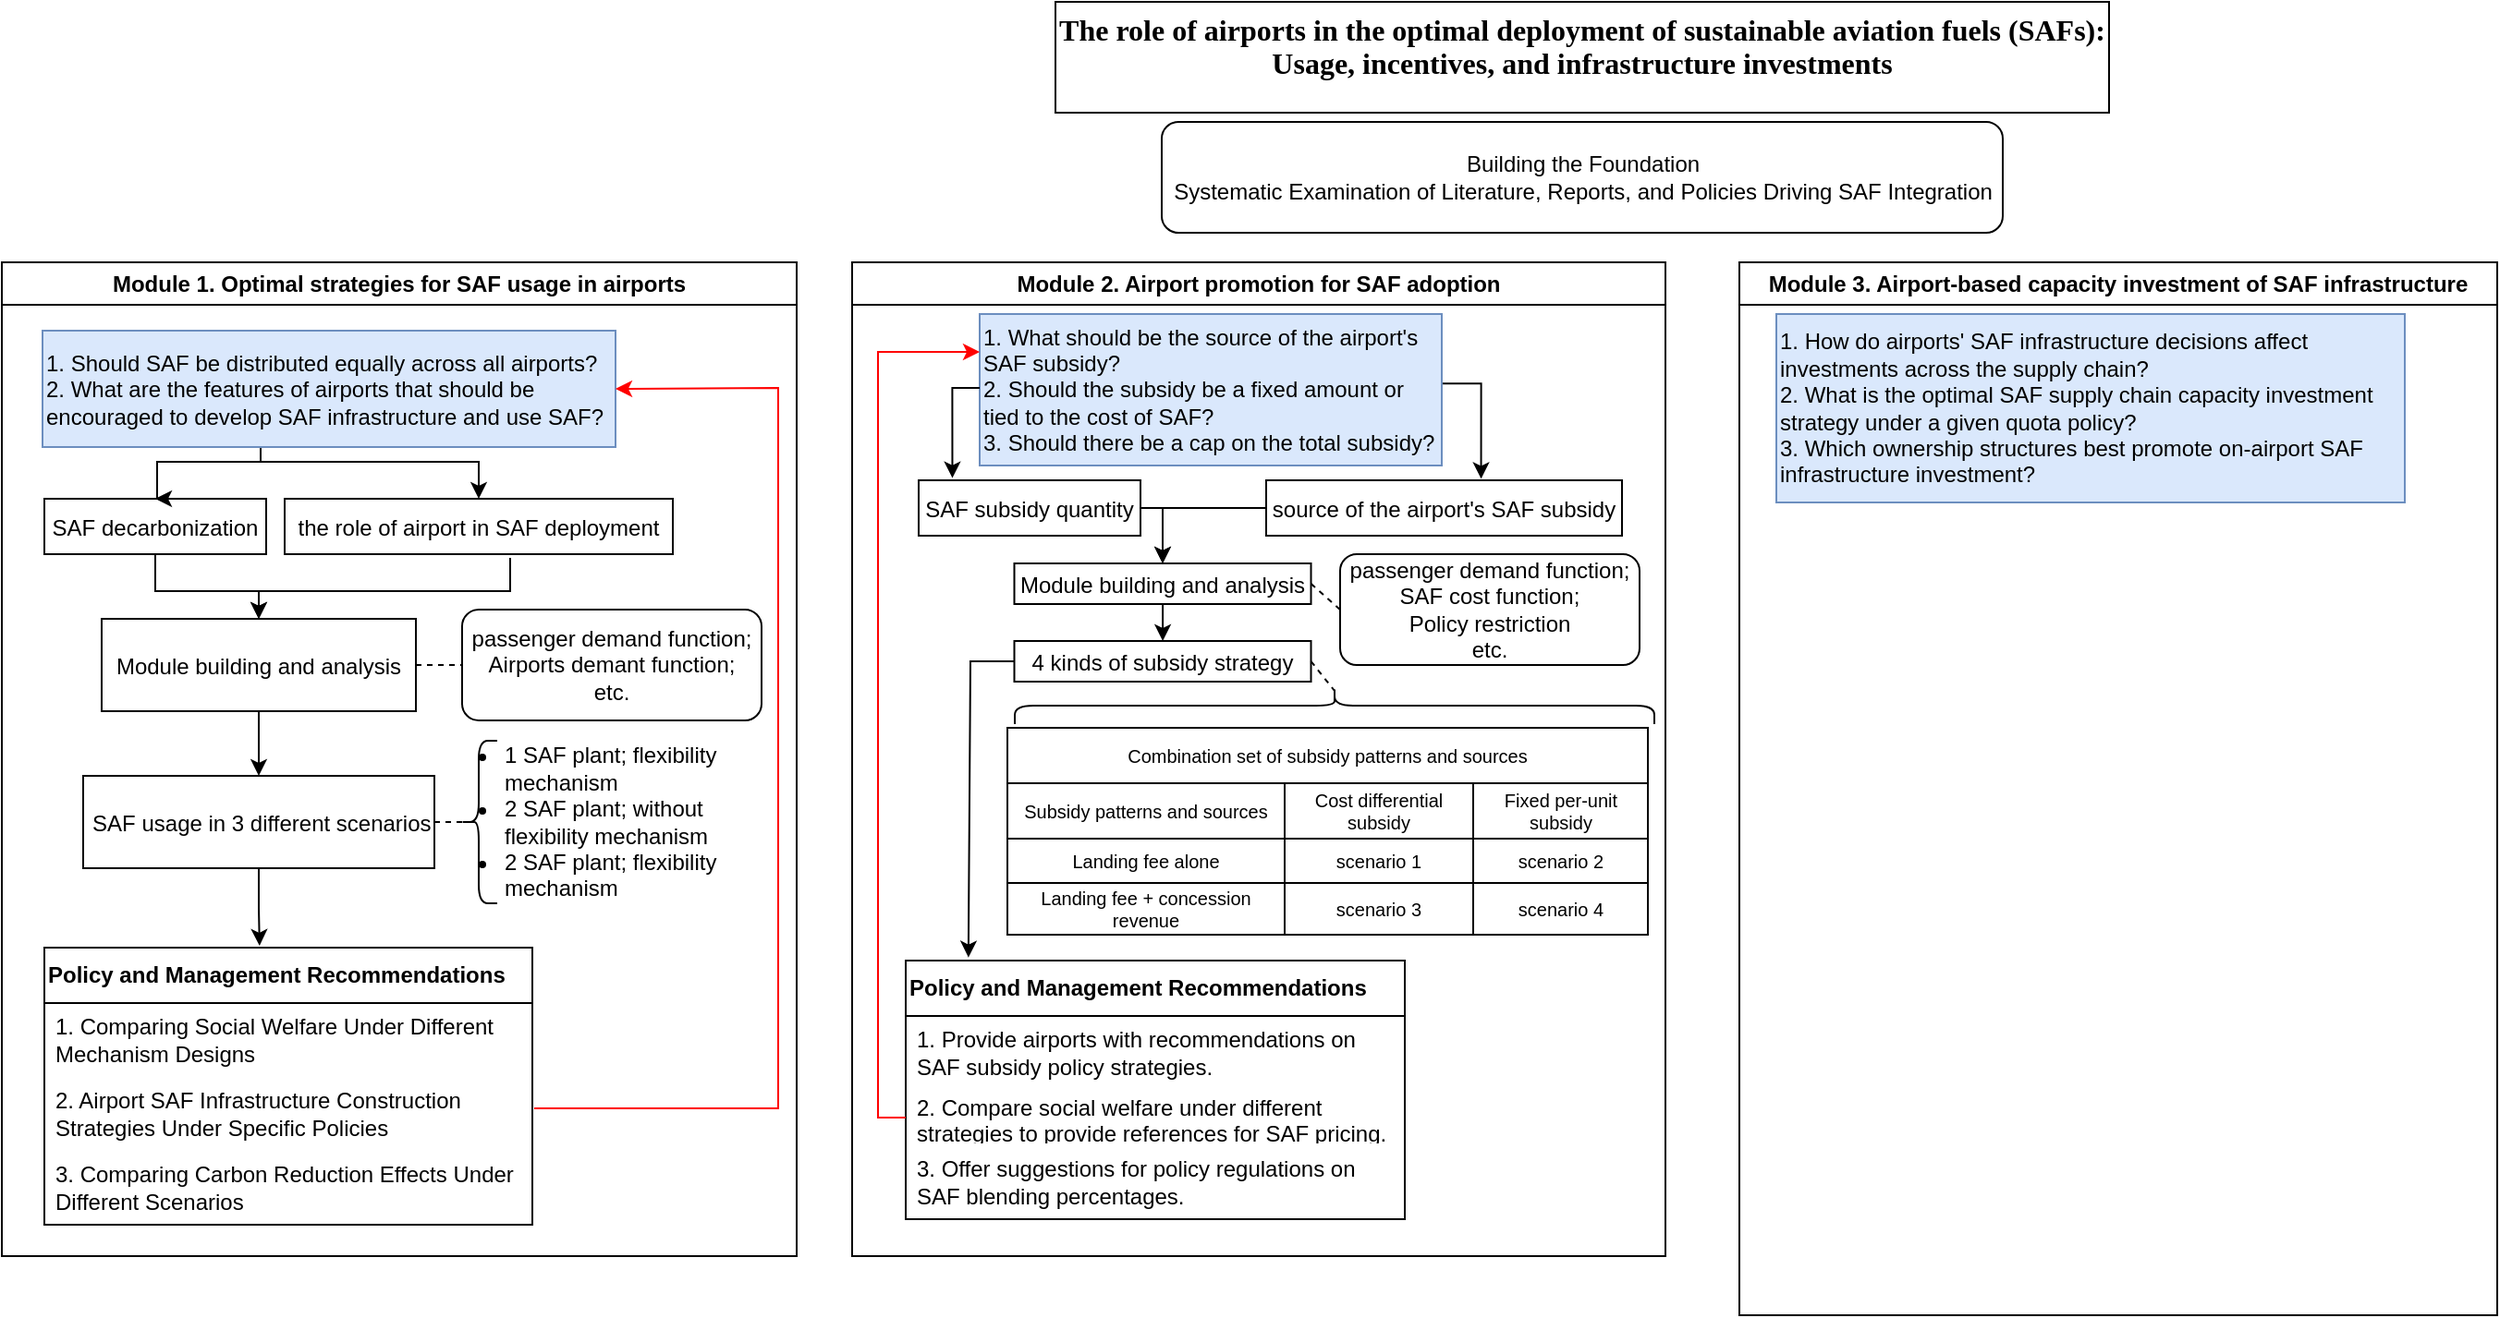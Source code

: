 <mxfile version="24.7.17">
  <diagram name="Page-1" id="e7e014a7-5840-1c2e-5031-d8a46d1fe8dd">
    <mxGraphModel dx="2364" dy="683" grid="1" gridSize="10" guides="1" tooltips="1" connect="1" arrows="1" fold="1" page="1" pageScale="1" pageWidth="1169" pageHeight="826" background="none" math="0" shadow="0">
      <root>
        <mxCell id="0" />
        <mxCell id="1" parent="0" />
        <mxCell id="2" value="Module 1. Optimal strategies for SAF usage in airports" style="swimlane;whiteSpace=wrap" parent="1" vertex="1">
          <mxGeometry x="-270" y="142" width="430" height="538" as="geometry">
            <mxRectangle x="-110" y="126" width="90" height="30" as="alternateBounds" />
          </mxGeometry>
        </mxCell>
        <mxCell id="LJBLf-9OPQEesqbSQKG5-55" value="" style="edgeStyle=orthogonalEdgeStyle;rounded=0;orthogonalLoop=1;jettySize=auto;html=1;" edge="1" parent="2" source="7" target="8">
          <mxGeometry relative="1" as="geometry" />
        </mxCell>
        <mxCell id="7" value="SAF decarbonization" style="" parent="2" vertex="1">
          <mxGeometry x="23" y="128" width="120" height="30" as="geometry" />
        </mxCell>
        <mxCell id="LJBLf-9OPQEesqbSQKG5-111" style="edgeStyle=orthogonalEdgeStyle;rounded=0;orthogonalLoop=1;jettySize=auto;html=1;entryX=0.5;entryY=0;entryDx=0;entryDy=0;fontFamily=Helvetica;fontSize=12;fontColor=default;" edge="1" parent="2" source="8" target="10">
          <mxGeometry relative="1" as="geometry" />
        </mxCell>
        <mxCell id="8" value="Module building and analysis" style="" parent="2" vertex="1">
          <mxGeometry x="54" y="193" width="170" height="50" as="geometry" />
        </mxCell>
        <mxCell id="10" value=" SAF usage in 3 different scenarios" style="" parent="2" vertex="1">
          <mxGeometry x="44" y="278" width="190" height="50" as="geometry" />
        </mxCell>
        <mxCell id="LJBLf-9OPQEesqbSQKG5-108" style="edgeStyle=orthogonalEdgeStyle;rounded=0;orthogonalLoop=1;jettySize=auto;html=1;fontFamily=Helvetica;fontSize=12;fontColor=default;" edge="1" parent="2">
          <mxGeometry relative="1" as="geometry">
            <mxPoint x="275" y="160" as="sourcePoint" />
            <mxPoint x="139" y="193" as="targetPoint" />
            <Array as="points">
              <mxPoint x="275" y="178" />
              <mxPoint x="139" y="178" />
            </Array>
          </mxGeometry>
        </mxCell>
        <mxCell id="LJBLf-9OPQEesqbSQKG5-48" value="the role of airport in SAF deployment" style="" vertex="1" parent="2">
          <mxGeometry x="153" y="128" width="210" height="30" as="geometry" />
        </mxCell>
        <mxCell id="LJBLf-9OPQEesqbSQKG5-52" value="passenger demand function;&lt;div&gt;Airports demant function;&lt;/div&gt;&lt;div&gt;etc.&lt;/div&gt;" style="rounded=1;whiteSpace=wrap;html=1;" vertex="1" parent="2">
          <mxGeometry x="249" y="188" width="162" height="60" as="geometry" />
        </mxCell>
        <mxCell id="LJBLf-9OPQEesqbSQKG5-56" value="" style="endArrow=none;dashed=1;html=1;rounded=0;exitX=1;exitY=0.5;exitDx=0;exitDy=0;entryX=0;entryY=0.5;entryDx=0;entryDy=0;" edge="1" parent="2" source="8" target="LJBLf-9OPQEesqbSQKG5-52">
          <mxGeometry width="50" height="50" relative="1" as="geometry">
            <mxPoint x="539" y="181" as="sourcePoint" />
            <mxPoint x="589" y="131" as="targetPoint" />
          </mxGeometry>
        </mxCell>
        <mxCell id="LJBLf-9OPQEesqbSQKG5-57" value="" style="shape=curlyBracket;whiteSpace=wrap;html=1;rounded=1;labelPosition=left;verticalLabelPosition=middle;align=right;verticalAlign=middle;size=0.5;rotation=0;" vertex="1" parent="2">
          <mxGeometry x="248" y="259" width="20" height="88" as="geometry" />
        </mxCell>
        <mxCell id="LJBLf-9OPQEesqbSQKG5-60" value="&lt;ul&gt;&lt;li&gt;1 SAF plant; flexibility mechanism&amp;nbsp;&lt;/li&gt;&lt;li&gt;2 SAF plant; without flexibility mechanism&lt;br&gt;&lt;/li&gt;&lt;li&gt;2 SAF plant; flexibility mechanism&lt;/li&gt;&lt;/ul&gt;" style="text;strokeColor=none;fillColor=none;html=1;whiteSpace=wrap;verticalAlign=middle;overflow=hidden;" vertex="1" parent="2">
          <mxGeometry x="230" y="242" width="190" height="122" as="geometry" />
        </mxCell>
        <mxCell id="LJBLf-9OPQEesqbSQKG5-79" value="" style="endArrow=none;dashed=1;html=1;rounded=0;fontFamily=Helvetica;fontSize=12;fontColor=default;entryX=0.1;entryY=0.5;entryDx=0;entryDy=0;entryPerimeter=0;exitX=1;exitY=0.5;exitDx=0;exitDy=0;" edge="1" parent="2" source="10" target="LJBLf-9OPQEesqbSQKG5-57">
          <mxGeometry width="50" height="50" relative="1" as="geometry">
            <mxPoint x="169" y="271" as="sourcePoint" />
            <mxPoint x="219" y="221" as="targetPoint" />
          </mxGeometry>
        </mxCell>
        <mxCell id="LJBLf-9OPQEesqbSQKG5-73" value="&lt;span style=&quot;font-weight: 700; text-align: -webkit-center;&quot;&gt;Policy and Management Recommendations&lt;/span&gt;" style="swimlane;fontStyle=0;childLayout=stackLayout;horizontal=1;startSize=30;horizontalStack=0;resizeParent=1;resizeParentMax=0;resizeLast=0;collapsible=1;marginBottom=0;whiteSpace=wrap;html=1;align=left;verticalAlign=middle;fontFamily=Helvetica;fontSize=12;fontColor=default;fillColor=none;gradientColor=none;" vertex="1" parent="2">
          <mxGeometry x="23" y="371" width="264" height="150" as="geometry" />
        </mxCell>
        <mxCell id="LJBLf-9OPQEesqbSQKG5-74" value="1. Comparing Social Welfare Under Different Mechanism Designs" style="text;strokeColor=none;fillColor=none;align=left;verticalAlign=middle;spacingLeft=4;spacingRight=4;overflow=hidden;points=[[0,0.5],[1,0.5]];portConstraint=eastwest;rotatable=0;whiteSpace=wrap;html=1;fontFamily=Helvetica;fontSize=12;fontColor=default;" vertex="1" parent="LJBLf-9OPQEesqbSQKG5-73">
          <mxGeometry y="30" width="264" height="40" as="geometry" />
        </mxCell>
        <mxCell id="LJBLf-9OPQEesqbSQKG5-75" value="2. Airport SAF Infrastructure Construction Strategies Under Specific Policies" style="text;strokeColor=none;fillColor=none;align=left;verticalAlign=middle;spacingLeft=4;spacingRight=4;overflow=hidden;points=[[0,0.5],[1,0.5]];portConstraint=eastwest;rotatable=0;whiteSpace=wrap;html=1;fontFamily=Helvetica;fontSize=12;fontColor=default;" vertex="1" parent="LJBLf-9OPQEesqbSQKG5-73">
          <mxGeometry y="70" width="264" height="40" as="geometry" />
        </mxCell>
        <mxCell id="LJBLf-9OPQEesqbSQKG5-76" value="3. Comparing Carbon Reduction Effects Under Different Scenarios" style="text;strokeColor=none;fillColor=none;align=left;verticalAlign=middle;spacingLeft=4;spacingRight=4;overflow=hidden;points=[[0,0.5],[1,0.5]];portConstraint=eastwest;rotatable=0;whiteSpace=wrap;html=1;fontFamily=Helvetica;fontSize=12;fontColor=default;" vertex="1" parent="LJBLf-9OPQEesqbSQKG5-73">
          <mxGeometry y="110" width="264" height="40" as="geometry" />
        </mxCell>
        <mxCell id="LJBLf-9OPQEesqbSQKG5-109" style="edgeStyle=orthogonalEdgeStyle;rounded=0;orthogonalLoop=1;jettySize=auto;html=1;entryX=0.5;entryY=0;entryDx=0;entryDy=0;fontFamily=Helvetica;fontSize=12;fontColor=default;" edge="1" parent="2" source="LJBLf-9OPQEesqbSQKG5-71" target="LJBLf-9OPQEesqbSQKG5-48">
          <mxGeometry relative="1" as="geometry">
            <Array as="points">
              <mxPoint x="140" y="108" />
              <mxPoint x="258" y="108" />
            </Array>
          </mxGeometry>
        </mxCell>
        <mxCell id="LJBLf-9OPQEesqbSQKG5-110" style="edgeStyle=orthogonalEdgeStyle;rounded=0;orthogonalLoop=1;jettySize=auto;html=1;entryX=0.5;entryY=0;entryDx=0;entryDy=0;fontFamily=Helvetica;fontSize=12;fontColor=default;" edge="1" parent="2">
          <mxGeometry relative="1" as="geometry">
            <mxPoint x="177" y="100.0" as="sourcePoint" />
            <mxPoint x="83" y="128" as="targetPoint" />
            <Array as="points">
              <mxPoint x="140" y="100" />
              <mxPoint x="140" y="108" />
              <mxPoint x="84" y="108" />
              <mxPoint x="84" y="128" />
            </Array>
          </mxGeometry>
        </mxCell>
        <mxCell id="LJBLf-9OPQEesqbSQKG5-71" value="1. Should SAF be distributed equally across all airports?&amp;nbsp;&lt;div&gt;&lt;span style=&quot;background-color: initial;&quot;&gt;2. What are the features of airports that should be encouraged to develop SAF infrastructure and use SAF?&lt;/span&gt;&lt;br&gt;&lt;/div&gt;" style="text;strokeColor=#6c8ebf;fillColor=#dae8fc;html=1;whiteSpace=wrap;verticalAlign=middle;overflow=hidden;" vertex="1" parent="2">
          <mxGeometry x="22" y="37" width="310" height="63" as="geometry" />
        </mxCell>
        <mxCell id="LJBLf-9OPQEesqbSQKG5-83" value="" style="endArrow=classic;html=1;rounded=0;fontFamily=Helvetica;fontSize=12;fontColor=default;entryX=1;entryY=0.5;entryDx=0;entryDy=0;strokeColor=#FF0000;" edge="1" parent="2" target="LJBLf-9OPQEesqbSQKG5-71">
          <mxGeometry width="50" height="50" relative="1" as="geometry">
            <mxPoint x="288" y="458" as="sourcePoint" />
            <mxPoint x="250" y="268" as="targetPoint" />
            <Array as="points">
              <mxPoint x="420" y="458" />
              <mxPoint x="420" y="268" />
              <mxPoint x="420" y="68" />
            </Array>
          </mxGeometry>
        </mxCell>
        <mxCell id="LJBLf-9OPQEesqbSQKG5-112" style="edgeStyle=orthogonalEdgeStyle;rounded=0;orthogonalLoop=1;jettySize=auto;html=1;entryX=0.441;entryY=-0.007;entryDx=0;entryDy=0;entryPerimeter=0;fontFamily=Helvetica;fontSize=12;fontColor=default;" edge="1" parent="2" source="10" target="LJBLf-9OPQEesqbSQKG5-73">
          <mxGeometry relative="1" as="geometry" />
        </mxCell>
        <mxCell id="3" value="Module 2. Airport promotion for SAF adoption" style="swimlane;whiteSpace=wrap" parent="1" vertex="1">
          <mxGeometry x="190" y="142" width="440" height="538" as="geometry" />
        </mxCell>
        <mxCell id="LJBLf-9OPQEesqbSQKG5-146" style="edgeStyle=orthogonalEdgeStyle;rounded=0;orthogonalLoop=1;jettySize=auto;html=1;entryX=0.5;entryY=0;entryDx=0;entryDy=0;fontFamily=Helvetica;fontSize=12;fontColor=default;" edge="1" parent="3" source="15" target="LJBLf-9OPQEesqbSQKG5-117">
          <mxGeometry relative="1" as="geometry">
            <Array as="points">
              <mxPoint x="168" y="133" />
            </Array>
          </mxGeometry>
        </mxCell>
        <mxCell id="15" value="SAF subsidy quantity" style="" parent="3" vertex="1">
          <mxGeometry x="36" y="118" width="120" height="30" as="geometry" />
        </mxCell>
        <mxCell id="LJBLf-9OPQEesqbSQKG5-149" style="edgeStyle=orthogonalEdgeStyle;rounded=0;orthogonalLoop=1;jettySize=auto;html=1;entryX=0.5;entryY=0;entryDx=0;entryDy=0;fontFamily=Helvetica;fontSize=12;fontColor=default;" edge="1" parent="3" source="LJBLf-9OPQEesqbSQKG5-105" target="LJBLf-9OPQEesqbSQKG5-117">
          <mxGeometry relative="1" as="geometry">
            <Array as="points">
              <mxPoint x="168" y="133" />
            </Array>
          </mxGeometry>
        </mxCell>
        <mxCell id="LJBLf-9OPQEesqbSQKG5-105" value="source of the airport&#39;s SAF subsidy" style="" vertex="1" parent="3">
          <mxGeometry x="224" y="118" width="192.5" height="30" as="geometry" />
        </mxCell>
        <mxCell id="LJBLf-9OPQEesqbSQKG5-115" style="edgeStyle=orthogonalEdgeStyle;rounded=0;orthogonalLoop=1;jettySize=auto;html=1;entryX=0.604;entryY=-0.027;entryDx=0;entryDy=0;fontFamily=Helvetica;fontSize=12;fontColor=default;exitX=1.002;exitY=0.459;exitDx=0;exitDy=0;exitPerimeter=0;entryPerimeter=0;" edge="1" parent="3" source="LJBLf-9OPQEesqbSQKG5-85" target="LJBLf-9OPQEesqbSQKG5-105">
          <mxGeometry relative="1" as="geometry" />
        </mxCell>
        <mxCell id="LJBLf-9OPQEesqbSQKG5-85" value="1. What should be the source of the airport&#39;s SAF subsidy?&amp;nbsp;&lt;div&gt;2. Should the subsidy be a fixed amount or tied to the cost of SAF?&amp;nbsp;&lt;/div&gt;&lt;div&gt;3. Should there be a cap on the total subsidy?&lt;/div&gt;" style="text;strokeColor=#6c8ebf;fillColor=#dae8fc;html=1;whiteSpace=wrap;verticalAlign=middle;overflow=hidden;" vertex="1" parent="3">
          <mxGeometry x="69" y="28" width="250" height="82" as="geometry" />
        </mxCell>
        <mxCell id="LJBLf-9OPQEesqbSQKG5-116" style="edgeStyle=orthogonalEdgeStyle;rounded=0;orthogonalLoop=1;jettySize=auto;html=1;entryX=0.5;entryY=0;entryDx=0;entryDy=0;fontFamily=Helvetica;fontSize=12;fontColor=default;" edge="1" parent="3" source="LJBLf-9OPQEesqbSQKG5-117" target="LJBLf-9OPQEesqbSQKG5-118">
          <mxGeometry relative="1" as="geometry" />
        </mxCell>
        <mxCell id="LJBLf-9OPQEesqbSQKG5-117" value="Module building and analysis" style="" vertex="1" parent="3">
          <mxGeometry x="87.75" y="163" width="160.5" height="22" as="geometry" />
        </mxCell>
        <mxCell id="LJBLf-9OPQEesqbSQKG5-118" value="4 kinds of subsidy strategy" style="" vertex="1" parent="3">
          <mxGeometry x="87.75" y="205" width="160.5" height="22" as="geometry" />
        </mxCell>
        <mxCell id="LJBLf-9OPQEesqbSQKG5-119" value="passenger demand function;&lt;div&gt;SAF cost function;&lt;/div&gt;&lt;div&gt;Policy restriction&lt;/div&gt;&lt;div&gt;etc.&lt;/div&gt;" style="rounded=1;whiteSpace=wrap;html=1;" vertex="1" parent="3">
          <mxGeometry x="264" y="158" width="162" height="60" as="geometry" />
        </mxCell>
        <mxCell id="LJBLf-9OPQEesqbSQKG5-120" value="" style="endArrow=none;dashed=1;html=1;rounded=0;exitX=1;exitY=0.5;exitDx=0;exitDy=0;entryX=0;entryY=0.5;entryDx=0;entryDy=0;" edge="1" parent="3" source="LJBLf-9OPQEesqbSQKG5-117" target="LJBLf-9OPQEesqbSQKG5-119">
          <mxGeometry width="50" height="50" relative="1" as="geometry">
            <mxPoint x="548.5" y="157" as="sourcePoint" />
            <mxPoint x="598.5" y="107" as="targetPoint" />
          </mxGeometry>
        </mxCell>
        <mxCell id="LJBLf-9OPQEesqbSQKG5-121" value="" style="shape=curlyBracket;whiteSpace=wrap;html=1;rounded=1;labelPosition=left;verticalLabelPosition=middle;align=right;verticalAlign=middle;size=0.5;rotation=90;" vertex="1" parent="3">
          <mxGeometry x="251" y="67" width="20" height="346" as="geometry" />
        </mxCell>
        <mxCell id="LJBLf-9OPQEesqbSQKG5-122" value="" style="endArrow=none;dashed=1;html=1;rounded=0;fontFamily=Helvetica;fontSize=12;fontColor=default;entryX=0.1;entryY=0.5;entryDx=0;entryDy=0;entryPerimeter=0;exitX=1;exitY=0.5;exitDx=0;exitDy=0;" edge="1" parent="3" source="LJBLf-9OPQEesqbSQKG5-118" target="LJBLf-9OPQEesqbSQKG5-121">
          <mxGeometry width="50" height="50" relative="1" as="geometry">
            <mxPoint x="167" y="273" as="sourcePoint" />
            <mxPoint x="228.5" y="164" as="targetPoint" />
          </mxGeometry>
        </mxCell>
        <mxCell id="LJBLf-9OPQEesqbSQKG5-123" value="Combination set of subsidy patterns and sources" style="shape=table;startSize=30;container=1;collapsible=0;childLayout=tableLayout;strokeColor=default;align=center;verticalAlign=middle;fillColor=none;gradientColor=none;fontSize=10;" vertex="1" parent="3">
          <mxGeometry x="84" y="252" width="346.5" height="112" as="geometry" />
        </mxCell>
        <mxCell id="LJBLf-9OPQEesqbSQKG5-124" value="" style="shape=tableRow;horizontal=0;startSize=0;swimlaneHead=0;swimlaneBody=0;strokeColor=inherit;top=0;left=0;bottom=0;right=0;collapsible=0;dropTarget=0;fillColor=none;points=[[0,0.5],[1,0.5]];portConstraint=eastwest;fontSize=16;align=left;verticalAlign=middle;fontFamily=Helvetica;fontColor=default;" vertex="1" parent="LJBLf-9OPQEesqbSQKG5-123">
          <mxGeometry y="30" width="346.5" height="30" as="geometry" />
        </mxCell>
        <mxCell id="LJBLf-9OPQEesqbSQKG5-125" value="Subsidy patterns and sources" style="shape=partialRectangle;html=1;whiteSpace=wrap;connectable=0;strokeColor=inherit;overflow=hidden;fillColor=none;top=0;left=0;bottom=0;right=0;pointerEvents=1;align=center;verticalAlign=middle;fontSize=10;" vertex="1" parent="LJBLf-9OPQEesqbSQKG5-124">
          <mxGeometry width="150" height="30" as="geometry">
            <mxRectangle width="150" height="30" as="alternateBounds" />
          </mxGeometry>
        </mxCell>
        <mxCell id="LJBLf-9OPQEesqbSQKG5-126" value="Cost differential subsidy" style="shape=partialRectangle;html=1;whiteSpace=wrap;connectable=0;strokeColor=inherit;overflow=hidden;fillColor=none;top=0;left=0;bottom=0;right=0;pointerEvents=1;align=center;verticalAlign=middle;fontSize=10;" vertex="1" parent="LJBLf-9OPQEesqbSQKG5-124">
          <mxGeometry x="150" width="102" height="30" as="geometry">
            <mxRectangle width="102" height="30" as="alternateBounds" />
          </mxGeometry>
        </mxCell>
        <mxCell id="LJBLf-9OPQEesqbSQKG5-127" value="Fixed per-unit subsidy" style="shape=partialRectangle;html=1;whiteSpace=wrap;connectable=0;strokeColor=inherit;overflow=hidden;fillColor=none;top=0;left=0;bottom=0;right=0;pointerEvents=1;align=center;verticalAlign=middle;fontSize=10;" vertex="1" parent="LJBLf-9OPQEesqbSQKG5-124">
          <mxGeometry x="252" width="95" height="30" as="geometry">
            <mxRectangle width="95" height="30" as="alternateBounds" />
          </mxGeometry>
        </mxCell>
        <mxCell id="LJBLf-9OPQEesqbSQKG5-128" value="" style="shape=tableRow;horizontal=0;startSize=0;swimlaneHead=0;swimlaneBody=0;strokeColor=inherit;top=0;left=0;bottom=0;right=0;collapsible=0;dropTarget=0;fillColor=none;points=[[0,0.5],[1,0.5]];portConstraint=eastwest;fontSize=16;align=left;verticalAlign=middle;fontFamily=Helvetica;fontColor=default;" vertex="1" parent="LJBLf-9OPQEesqbSQKG5-123">
          <mxGeometry y="60" width="346.5" height="24" as="geometry" />
        </mxCell>
        <mxCell id="LJBLf-9OPQEesqbSQKG5-129" value="Landing fee alone" style="shape=partialRectangle;html=1;whiteSpace=wrap;connectable=0;strokeColor=inherit;overflow=hidden;fillColor=none;top=0;left=0;bottom=0;right=0;pointerEvents=1;align=center;verticalAlign=middle;fontSize=10;" vertex="1" parent="LJBLf-9OPQEesqbSQKG5-128">
          <mxGeometry width="150" height="24" as="geometry">
            <mxRectangle width="150" height="24" as="alternateBounds" />
          </mxGeometry>
        </mxCell>
        <mxCell id="LJBLf-9OPQEesqbSQKG5-130" value="scenario 1" style="shape=partialRectangle;html=1;whiteSpace=wrap;connectable=0;strokeColor=inherit;overflow=hidden;fillColor=none;top=0;left=0;bottom=0;right=0;pointerEvents=1;fontSize=10;align=center;verticalAlign=middle;fontFamily=Helvetica;fontColor=default;" vertex="1" parent="LJBLf-9OPQEesqbSQKG5-128">
          <mxGeometry x="150" width="102" height="24" as="geometry">
            <mxRectangle width="102" height="24" as="alternateBounds" />
          </mxGeometry>
        </mxCell>
        <mxCell id="LJBLf-9OPQEesqbSQKG5-131" value="scenario 2" style="shape=partialRectangle;html=1;whiteSpace=wrap;connectable=0;strokeColor=inherit;overflow=hidden;fillColor=none;top=0;left=0;bottom=0;right=0;pointerEvents=1;fontSize=10;align=center;verticalAlign=middle;fontFamily=Helvetica;fontColor=default;" vertex="1" parent="LJBLf-9OPQEesqbSQKG5-128">
          <mxGeometry x="252" width="95" height="24" as="geometry">
            <mxRectangle width="95" height="24" as="alternateBounds" />
          </mxGeometry>
        </mxCell>
        <mxCell id="LJBLf-9OPQEesqbSQKG5-132" value="" style="shape=tableRow;horizontal=0;startSize=0;swimlaneHead=0;swimlaneBody=0;strokeColor=inherit;top=0;left=0;bottom=0;right=0;collapsible=0;dropTarget=0;fillColor=none;points=[[0,0.5],[1,0.5]];portConstraint=eastwest;fontSize=16;align=left;verticalAlign=middle;fontFamily=Helvetica;fontColor=default;" vertex="1" parent="LJBLf-9OPQEesqbSQKG5-123">
          <mxGeometry y="84" width="346.5" height="28" as="geometry" />
        </mxCell>
        <mxCell id="LJBLf-9OPQEesqbSQKG5-133" value="Landing fee + concession revenue" style="shape=partialRectangle;html=1;whiteSpace=wrap;connectable=0;strokeColor=inherit;overflow=hidden;fillColor=none;top=0;left=0;bottom=0;right=0;pointerEvents=1;align=center;verticalAlign=middle;fontSize=10;" vertex="1" parent="LJBLf-9OPQEesqbSQKG5-132">
          <mxGeometry width="150" height="28" as="geometry">
            <mxRectangle width="150" height="28" as="alternateBounds" />
          </mxGeometry>
        </mxCell>
        <mxCell id="LJBLf-9OPQEesqbSQKG5-134" value="scenario 3" style="shape=partialRectangle;html=1;whiteSpace=wrap;connectable=0;strokeColor=inherit;overflow=hidden;fillColor=none;top=0;left=0;bottom=0;right=0;pointerEvents=1;fontSize=10;align=center;verticalAlign=middle;fontFamily=Helvetica;fontColor=default;" vertex="1" parent="LJBLf-9OPQEesqbSQKG5-132">
          <mxGeometry x="150" width="102" height="28" as="geometry">
            <mxRectangle width="102" height="28" as="alternateBounds" />
          </mxGeometry>
        </mxCell>
        <mxCell id="LJBLf-9OPQEesqbSQKG5-135" value="scenario 4" style="shape=partialRectangle;html=1;whiteSpace=wrap;connectable=0;strokeColor=inherit;overflow=hidden;fillColor=none;top=0;left=0;bottom=0;right=0;pointerEvents=1;fontSize=10;align=center;verticalAlign=middle;fontFamily=Helvetica;fontColor=default;" vertex="1" parent="LJBLf-9OPQEesqbSQKG5-132">
          <mxGeometry x="252" width="95" height="28" as="geometry">
            <mxRectangle width="95" height="28" as="alternateBounds" />
          </mxGeometry>
        </mxCell>
        <mxCell id="LJBLf-9OPQEesqbSQKG5-137" value="&lt;span style=&quot;font-weight: 700; text-align: -webkit-center;&quot;&gt;Policy and Management Recommendations&lt;/span&gt;" style="swimlane;fontStyle=0;childLayout=stackLayout;horizontal=1;startSize=30;horizontalStack=0;resizeParent=1;resizeParentMax=0;resizeLast=0;collapsible=1;marginBottom=0;whiteSpace=wrap;html=1;align=left;verticalAlign=middle;fontFamily=Helvetica;fontSize=12;fontColor=default;fillColor=none;gradientColor=none;" vertex="1" parent="3">
          <mxGeometry x="29" y="378" width="270" height="140" as="geometry" />
        </mxCell>
        <mxCell id="LJBLf-9OPQEesqbSQKG5-138" value="1. Provide airports with recommendations on SAF subsidy policy strategies." style="text;strokeColor=none;fillColor=none;align=left;verticalAlign=middle;spacingLeft=4;spacingRight=4;overflow=hidden;points=[[0,0.5],[1,0.5]];portConstraint=eastwest;rotatable=0;whiteSpace=wrap;html=1;fontFamily=Helvetica;fontSize=12;fontColor=default;" vertex="1" parent="LJBLf-9OPQEesqbSQKG5-137">
          <mxGeometry y="30" width="270" height="40" as="geometry" />
        </mxCell>
        <mxCell id="LJBLf-9OPQEesqbSQKG5-139" value="2. Compare social welfare under different strategies to provide references for SAF pricing." style="text;strokeColor=none;fillColor=none;align=left;verticalAlign=middle;spacingLeft=4;spacingRight=4;overflow=hidden;points=[[0,0.5],[1,0.5]];portConstraint=eastwest;rotatable=0;whiteSpace=wrap;html=1;fontFamily=Helvetica;fontSize=12;fontColor=default;" vertex="1" parent="LJBLf-9OPQEesqbSQKG5-137">
          <mxGeometry y="70" width="270" height="30" as="geometry" />
        </mxCell>
        <mxCell id="LJBLf-9OPQEesqbSQKG5-140" value="3. Offer suggestions for policy regulations on SAF blending percentages." style="text;strokeColor=none;fillColor=none;align=left;verticalAlign=middle;spacingLeft=4;spacingRight=4;overflow=hidden;points=[[0,0.5],[1,0.5]];portConstraint=eastwest;rotatable=0;whiteSpace=wrap;html=1;fontFamily=Helvetica;fontSize=12;fontColor=default;" vertex="1" parent="LJBLf-9OPQEesqbSQKG5-137">
          <mxGeometry y="100" width="270" height="40" as="geometry" />
        </mxCell>
        <mxCell id="LJBLf-9OPQEesqbSQKG5-145" style="edgeStyle=orthogonalEdgeStyle;rounded=0;orthogonalLoop=1;jettySize=auto;html=1;entryX=0.152;entryY=-0.04;entryDx=0;entryDy=0;entryPerimeter=0;fontFamily=Helvetica;fontSize=12;fontColor=default;" edge="1" parent="3" source="LJBLf-9OPQEesqbSQKG5-85" target="15">
          <mxGeometry relative="1" as="geometry">
            <Array as="points">
              <mxPoint x="54" y="68" />
            </Array>
          </mxGeometry>
        </mxCell>
        <mxCell id="LJBLf-9OPQEesqbSQKG5-151" style="edgeStyle=orthogonalEdgeStyle;rounded=0;orthogonalLoop=1;jettySize=auto;html=1;entryX=0;entryY=0.25;entryDx=0;entryDy=0;fontFamily=Helvetica;fontSize=12;fontColor=#FF0000;strokeColor=#FF0000;" edge="1" parent="3" source="LJBLf-9OPQEesqbSQKG5-139" target="LJBLf-9OPQEesqbSQKG5-85">
          <mxGeometry relative="1" as="geometry">
            <Array as="points">
              <mxPoint x="14" y="463" />
              <mxPoint x="14" y="49" />
            </Array>
          </mxGeometry>
        </mxCell>
        <mxCell id="LJBLf-9OPQEesqbSQKG5-150" value="" style="endArrow=classic;html=1;rounded=0;fontFamily=Helvetica;fontSize=12;fontColor=default;entryX=0.033;entryY=-0.012;entryDx=0;entryDy=0;entryPerimeter=0;exitX=0;exitY=0.5;exitDx=0;exitDy=0;" edge="1" parent="3" source="LJBLf-9OPQEesqbSQKG5-118">
          <mxGeometry width="50" height="50" relative="1" as="geometry">
            <mxPoint x="84" y="216" as="sourcePoint" />
            <mxPoint x="62.91" y="376.32" as="targetPoint" />
            <Array as="points">
              <mxPoint x="64" y="216" />
            </Array>
          </mxGeometry>
        </mxCell>
        <mxCell id="4" value="Module 3. Airport-based capacity investment of SAF infrastructure" style="swimlane;whiteSpace=wrap" parent="1" vertex="1">
          <mxGeometry x="670" y="142" width="410" height="570" as="geometry" />
        </mxCell>
        <mxCell id="LJBLf-9OPQEesqbSQKG5-153" value="&lt;div&gt;1. How do airports&#39; SAF infrastructure decisions affect investments across the supply chain?&lt;/div&gt;&lt;div&gt;2. What is the optimal SAF supply chain capacity investment strategy under a given quota policy?&lt;/div&gt;&lt;div&gt;3. Which ownership structures best promote on-airport SAF infrastructure investment?&lt;/div&gt;" style="text;strokeColor=#6c8ebf;fillColor=#dae8fc;html=1;whiteSpace=wrap;verticalAlign=middle;overflow=hidden;" vertex="1" parent="4">
          <mxGeometry x="20" y="28" width="340" height="102" as="geometry" />
        </mxCell>
        <mxCell id="LJBLf-9OPQEesqbSQKG5-42" value="&lt;p class=&quot;MsoNormal&quot; style=&quot;margin: 0cm 0cm 8pt; line-height: normal; font-size: 11pt; font-family: DengXian;&quot;&gt;&lt;b&gt;&lt;span lang=&quot;EN-US&quot; style=&quot;font-size: 12pt; font-family: &amp;quot;Times New Roman&amp;quot;, serif;&quot;&gt;The role of airports in the optimal deployment of sustainable aviation fuels (SAFs): Usage, incentives, and infrastructure investments&lt;/span&gt;&lt;/b&gt;&lt;/p&gt;" style="rounded=0;whiteSpace=wrap;html=1;align=center;verticalAlign=top;" vertex="1" parent="1">
          <mxGeometry x="300" y="1" width="570" height="60" as="geometry" />
        </mxCell>
        <mxCell id="LJBLf-9OPQEesqbSQKG5-44" value="Building the Foundation&lt;div&gt;Systematic Examination of Literature, Reports, and Policies Driving SAF Integration&lt;/div&gt;" style="rounded=1;whiteSpace=wrap;html=1;" vertex="1" parent="1">
          <mxGeometry x="357.5" y="66" width="455" height="60" as="geometry" />
        </mxCell>
      </root>
    </mxGraphModel>
  </diagram>
</mxfile>
